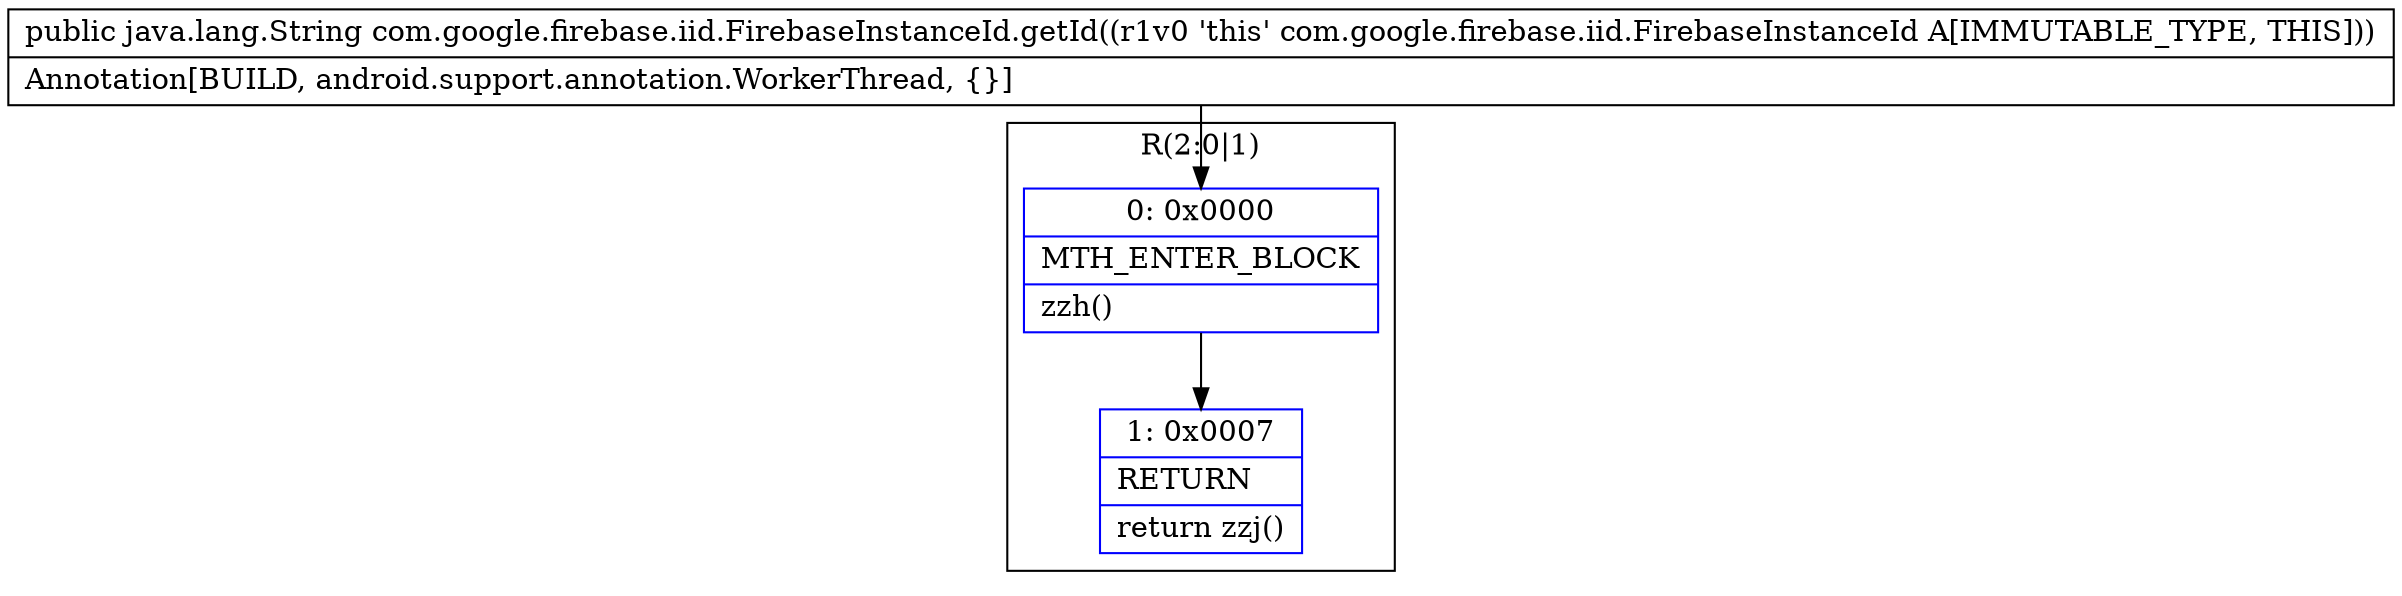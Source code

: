 digraph "CFG forcom.google.firebase.iid.FirebaseInstanceId.getId()Ljava\/lang\/String;" {
subgraph cluster_Region_1706632866 {
label = "R(2:0|1)";
node [shape=record,color=blue];
Node_0 [shape=record,label="{0\:\ 0x0000|MTH_ENTER_BLOCK\l|zzh()\l}"];
Node_1 [shape=record,label="{1\:\ 0x0007|RETURN\l|return zzj()\l}"];
}
MethodNode[shape=record,label="{public java.lang.String com.google.firebase.iid.FirebaseInstanceId.getId((r1v0 'this' com.google.firebase.iid.FirebaseInstanceId A[IMMUTABLE_TYPE, THIS]))  | Annotation[BUILD, android.support.annotation.WorkerThread, \{\}]\l}"];
MethodNode -> Node_0;
Node_0 -> Node_1;
}

